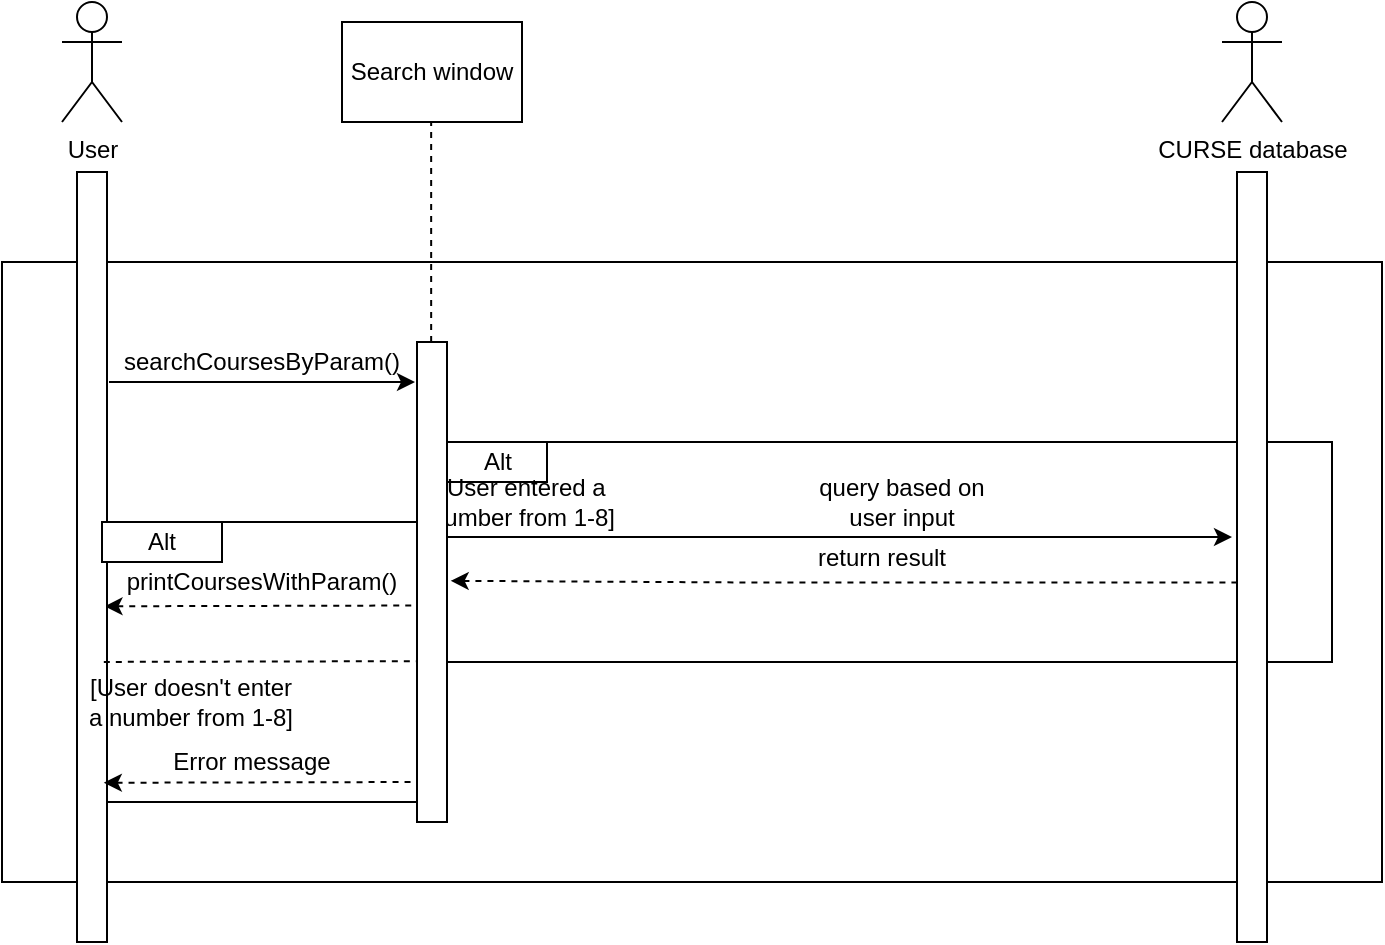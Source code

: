 <mxfile version="13.3.5" type="github">
  <diagram id="OSqjDJ4zqgI433JeDEP1" name="Page-1">
    <mxGraphModel dx="865" dy="483" grid="1" gridSize="10" guides="1" tooltips="1" connect="1" arrows="1" fold="1" page="1" pageScale="1" pageWidth="850" pageHeight="1100" math="0" shadow="0">
      <root>
        <mxCell id="0" />
        <mxCell id="1" parent="0" />
        <mxCell id="GQ1CHVGQrhNlgqOtUQKt-1" value="" style="rounded=0;whiteSpace=wrap;html=1;" parent="1" vertex="1">
          <mxGeometry x="70" y="160" width="690" height="310" as="geometry" />
        </mxCell>
        <mxCell id="GQ1CHVGQrhNlgqOtUQKt-2" value="CURSE database&lt;br&gt;" style="shape=umlActor;verticalLabelPosition=bottom;labelBackgroundColor=#ffffff;verticalAlign=top;html=1;outlineConnect=0;" parent="1" vertex="1">
          <mxGeometry x="680" y="30" width="30" height="60" as="geometry" />
        </mxCell>
        <mxCell id="GQ1CHVGQrhNlgqOtUQKt-3" value="User" style="shape=umlActor;verticalLabelPosition=bottom;labelBackgroundColor=#ffffff;verticalAlign=top;html=1;outlineConnect=0;" parent="1" vertex="1">
          <mxGeometry x="100" y="30" width="30" height="60" as="geometry" />
        </mxCell>
        <mxCell id="GQ1CHVGQrhNlgqOtUQKt-6" value="Search window" style="rounded=0;whiteSpace=wrap;html=1;" parent="1" vertex="1">
          <mxGeometry x="240" y="40" width="90" height="50" as="geometry" />
        </mxCell>
        <mxCell id="GQ1CHVGQrhNlgqOtUQKt-8" value="" style="endArrow=classic;html=1;" parent="1" edge="1">
          <mxGeometry width="50" height="50" relative="1" as="geometry">
            <mxPoint x="123.5" y="220" as="sourcePoint" />
            <mxPoint x="276.5" y="220" as="targetPoint" />
          </mxGeometry>
        </mxCell>
        <mxCell id="GQ1CHVGQrhNlgqOtUQKt-9" value="searchCoursesByParam()" style="text;html=1;strokeColor=none;fillColor=none;align=center;verticalAlign=middle;whiteSpace=wrap;rounded=0;" parent="1" vertex="1">
          <mxGeometry x="180" y="200" width="40" height="20" as="geometry" />
        </mxCell>
        <mxCell id="GQ1CHVGQrhNlgqOtUQKt-10" value="" style="endArrow=none;dashed=1;html=1;" parent="1" edge="1">
          <mxGeometry width="50" height="50" relative="1" as="geometry">
            <mxPoint x="284.58" y="200" as="sourcePoint" />
            <mxPoint x="284.58" y="90" as="targetPoint" />
          </mxGeometry>
        </mxCell>
        <mxCell id="zsvslq3bVgtppBIuDZMO-1" value="" style="rounded=0;whiteSpace=wrap;html=1;" vertex="1" parent="1">
          <mxGeometry x="277.5" y="250" width="457.5" height="110" as="geometry" />
        </mxCell>
        <mxCell id="GQ1CHVGQrhNlgqOtUQKt-5" value="" style="rounded=0;whiteSpace=wrap;html=1;" parent="1" vertex="1">
          <mxGeometry x="687.5" y="115" width="15" height="385" as="geometry" />
        </mxCell>
        <mxCell id="GQ1CHVGQrhNlgqOtUQKt-12" value="query based on user input" style="text;html=1;strokeColor=none;fillColor=none;align=center;verticalAlign=middle;whiteSpace=wrap;rounded=0;" parent="1" vertex="1">
          <mxGeometry x="470" y="270" width="100" height="20" as="geometry" />
        </mxCell>
        <mxCell id="GQ1CHVGQrhNlgqOtUQKt-14" value="return result" style="text;html=1;strokeColor=none;fillColor=none;align=center;verticalAlign=middle;whiteSpace=wrap;rounded=0;" parent="1" vertex="1">
          <mxGeometry x="470" y="297.5" width="80" height="20" as="geometry" />
        </mxCell>
        <mxCell id="zsvslq3bVgtppBIuDZMO-4" value="Alt" style="rounded=0;whiteSpace=wrap;html=1;" vertex="1" parent="1">
          <mxGeometry x="292.5" y="250" width="50" height="20" as="geometry" />
        </mxCell>
        <mxCell id="zsvslq3bVgtppBIuDZMO-5" value="" style="endArrow=classic;html=1;exitX=0.93;exitY=0.361;exitDx=0;exitDy=0;exitPerimeter=0;" edge="1" parent="1">
          <mxGeometry width="50" height="50" relative="1" as="geometry">
            <mxPoint x="292.5" y="297.5" as="sourcePoint" />
            <mxPoint x="685" y="297.5" as="targetPoint" />
            <Array as="points" />
          </mxGeometry>
        </mxCell>
        <mxCell id="zsvslq3bVgtppBIuDZMO-8" value="[User entered a number from 1-8]" style="text;html=1;strokeColor=none;fillColor=none;align=center;verticalAlign=middle;whiteSpace=wrap;rounded=0;" vertex="1" parent="1">
          <mxGeometry x="277.5" y="270" width="105" height="20" as="geometry" />
        </mxCell>
        <mxCell id="zsvslq3bVgtppBIuDZMO-18" value="" style="endArrow=none;dashed=1;html=1;startArrow=classic;startFill=1;exitX=1.001;exitY=0.472;exitDx=0;exitDy=0;exitPerimeter=0;" edge="1" parent="1">
          <mxGeometry width="50" height="50" relative="1" as="geometry">
            <mxPoint x="294.345" y="319.41" as="sourcePoint" />
            <mxPoint x="687.5" y="320.29" as="targetPoint" />
            <Array as="points">
              <mxPoint x="452.5" y="320.29" />
            </Array>
          </mxGeometry>
        </mxCell>
        <mxCell id="zsvslq3bVgtppBIuDZMO-19" value="" style="rounded=0;whiteSpace=wrap;html=1;" vertex="1" parent="1">
          <mxGeometry x="120" y="290" width="160" height="140" as="geometry" />
        </mxCell>
        <mxCell id="GQ1CHVGQrhNlgqOtUQKt-15" value="printCoursesWithParam()" style="text;html=1;strokeColor=none;fillColor=none;align=center;verticalAlign=middle;whiteSpace=wrap;rounded=0;" parent="1" vertex="1">
          <mxGeometry x="180" y="310" width="40" height="20" as="geometry" />
        </mxCell>
        <mxCell id="zsvslq3bVgtppBIuDZMO-9" value="" style="endArrow=none;dashed=1;html=1;startArrow=classic;startFill=1;exitX=0.917;exitY=0.564;exitDx=0;exitDy=0;exitPerimeter=0;entryX=0.023;entryY=0.549;entryDx=0;entryDy=0;entryPerimeter=0;" edge="1" parent="1" source="GQ1CHVGQrhNlgqOtUQKt-4" target="GQ1CHVGQrhNlgqOtUQKt-7">
          <mxGeometry width="50" height="50" relative="1" as="geometry">
            <mxPoint x="120" y="325" as="sourcePoint" />
            <mxPoint x="277.5" y="325" as="targetPoint" />
          </mxGeometry>
        </mxCell>
        <mxCell id="GQ1CHVGQrhNlgqOtUQKt-4" value="" style="rounded=0;whiteSpace=wrap;html=1;" parent="1" vertex="1">
          <mxGeometry x="107.5" y="115" width="15" height="385" as="geometry" />
        </mxCell>
        <mxCell id="GQ1CHVGQrhNlgqOtUQKt-7" value="" style="rounded=0;whiteSpace=wrap;html=1;" parent="1" vertex="1">
          <mxGeometry x="277.5" y="200" width="15" height="240" as="geometry" />
        </mxCell>
        <mxCell id="zsvslq3bVgtppBIuDZMO-20" value="Alt" style="rounded=0;whiteSpace=wrap;html=1;" vertex="1" parent="1">
          <mxGeometry x="120" y="290" width="60" height="20" as="geometry" />
        </mxCell>
        <mxCell id="zsvslq3bVgtppBIuDZMO-10" value="[User doesn&#39;t enter a number from 1-8]" style="text;html=1;strokeColor=none;fillColor=none;align=center;verticalAlign=middle;whiteSpace=wrap;rounded=0;" vertex="1" parent="1">
          <mxGeometry x="107.5" y="370" width="112.5" height="20" as="geometry" />
        </mxCell>
        <mxCell id="zsvslq3bVgtppBIuDZMO-21" value="" style="endArrow=none;dashed=1;html=1;startArrow=classic;startFill=1;exitX=0.917;exitY=0.564;exitDx=0;exitDy=0;exitPerimeter=0;entryX=0.023;entryY=0.549;entryDx=0;entryDy=0;entryPerimeter=0;endFill=0;" edge="1" parent="1">
          <mxGeometry width="50" height="50" relative="1" as="geometry">
            <mxPoint x="120.905" y="420.38" as="sourcePoint" />
            <mxPoint x="277.495" y="420" as="targetPoint" />
          </mxGeometry>
        </mxCell>
        <mxCell id="zsvslq3bVgtppBIuDZMO-14" value="Error message" style="text;html=1;strokeColor=none;fillColor=none;align=center;verticalAlign=middle;whiteSpace=wrap;rounded=0;" vertex="1" parent="1">
          <mxGeometry x="150" y="400" width="90" height="20" as="geometry" />
        </mxCell>
        <mxCell id="zsvslq3bVgtppBIuDZMO-22" value="" style="endArrow=none;dashed=1;html=1;startArrow=none;startFill=0;exitX=0.917;exitY=0.564;exitDx=0;exitDy=0;exitPerimeter=0;entryX=0.023;entryY=0.549;entryDx=0;entryDy=0;entryPerimeter=0;" edge="1" parent="1">
          <mxGeometry width="50" height="50" relative="1" as="geometry">
            <mxPoint x="120.915" y="359.96" as="sourcePoint" />
            <mxPoint x="277.505" y="359.58" as="targetPoint" />
          </mxGeometry>
        </mxCell>
      </root>
    </mxGraphModel>
  </diagram>
</mxfile>
